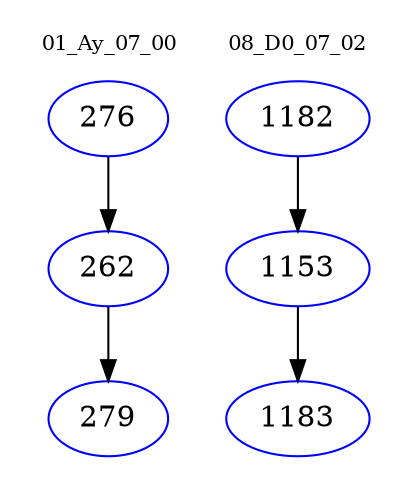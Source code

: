 digraph{
subgraph cluster_0 {
color = white
label = "01_Ay_07_00";
fontsize=10;
T0_276 [label="276", color="blue"]
T0_276 -> T0_262 [color="black"]
T0_262 [label="262", color="blue"]
T0_262 -> T0_279 [color="black"]
T0_279 [label="279", color="blue"]
}
subgraph cluster_1 {
color = white
label = "08_D0_07_02";
fontsize=10;
T1_1182 [label="1182", color="blue"]
T1_1182 -> T1_1153 [color="black"]
T1_1153 [label="1153", color="blue"]
T1_1153 -> T1_1183 [color="black"]
T1_1183 [label="1183", color="blue"]
}
}
